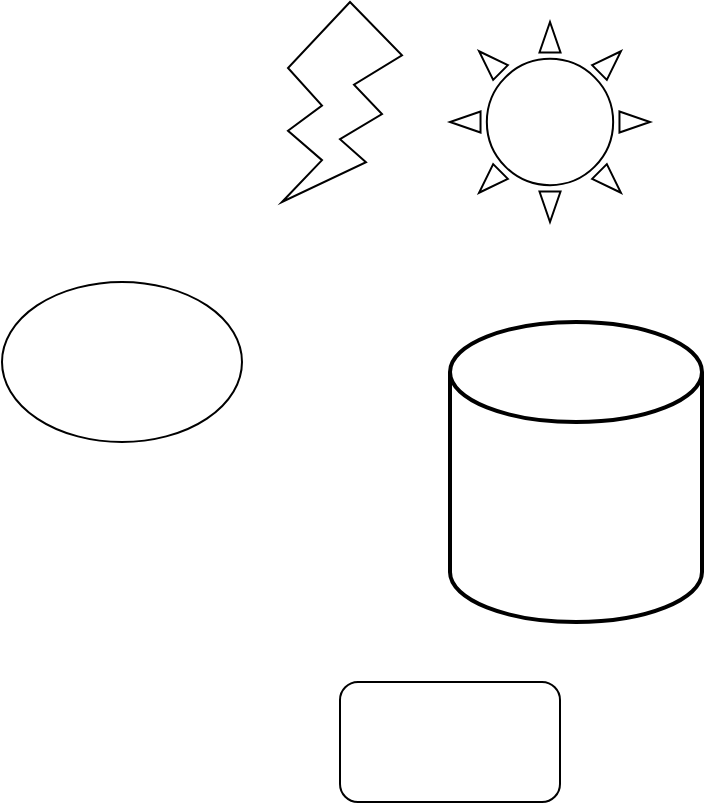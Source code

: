 <mxfile version="24.7.10">
  <diagram id="C5RBs43oDa-KdzZeNtuy" name="Page-1">
    <mxGraphModel dx="548" dy="499" grid="1" gridSize="10" guides="1" tooltips="1" connect="1" arrows="1" fold="1" page="1" pageScale="1" pageWidth="827" pageHeight="1169" math="0" shadow="0">
      <root>
        <mxCell id="WIyWlLk6GJQsqaUBKTNV-0" />
        <mxCell id="WIyWlLk6GJQsqaUBKTNV-1" parent="WIyWlLk6GJQsqaUBKTNV-0" />
        <mxCell id="GgUm0HTPCT8mq8jPLX6c-25" value="" style="strokeWidth=2;html=1;shape=mxgraph.flowchart.database;whiteSpace=wrap;" vertex="1" parent="WIyWlLk6GJQsqaUBKTNV-1">
          <mxGeometry x="414" y="620" width="126" height="150" as="geometry" />
        </mxCell>
        <mxCell id="GgUm0HTPCT8mq8jPLX6c-36" value="" style="verticalLabelPosition=bottom;verticalAlign=top;html=1;shape=mxgraph.basic.sun" vertex="1" parent="WIyWlLk6GJQsqaUBKTNV-1">
          <mxGeometry x="414" y="470" width="100" height="100" as="geometry" />
        </mxCell>
        <mxCell id="GgUm0HTPCT8mq8jPLX6c-37" value="" style="verticalLabelPosition=bottom;verticalAlign=top;html=1;shape=mxgraph.basic.flash" vertex="1" parent="WIyWlLk6GJQsqaUBKTNV-1">
          <mxGeometry x="330" y="460" width="60" height="100" as="geometry" />
        </mxCell>
        <mxCell id="GgUm0HTPCT8mq8jPLX6c-38" value="" style="ellipse;whiteSpace=wrap;html=1;" vertex="1" parent="WIyWlLk6GJQsqaUBKTNV-1">
          <mxGeometry x="190" y="600" width="120" height="80" as="geometry" />
        </mxCell>
        <mxCell id="GgUm0HTPCT8mq8jPLX6c-40" value="" style="rounded=1;whiteSpace=wrap;html=1;rotation=0;glass=0;" vertex="1" parent="WIyWlLk6GJQsqaUBKTNV-1">
          <mxGeometry x="359" y="800" width="110" height="60" as="geometry" />
        </mxCell>
      </root>
    </mxGraphModel>
  </diagram>
</mxfile>
